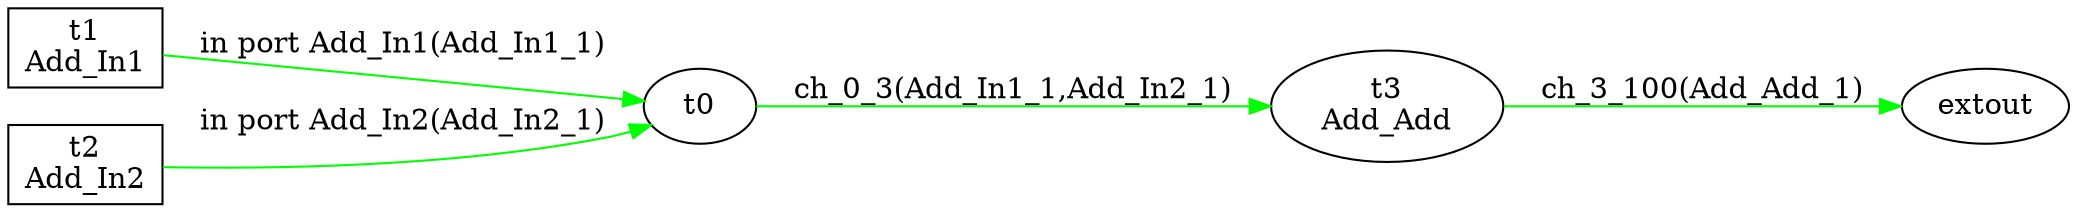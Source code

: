 digraph csp {
	graph [rankdir=LR];
	Add_Add	 [label="t3\nAdd_Add"];
	t0 -> Add_Add	 [color=green,
		label="ch_0_3(Add_In1_1,Add_In2_1)"];
	extout	 [label=extout];
	Add_In1	 [label="t1\nAdd_In1",
		shape=box];
	Add_In1 -> t0	 [color=green,
		label="in port Add_In1(Add_In1_1)"];
	Add_In2	 [label="t2\nAdd_In2",
		shape=box];
	Add_In2 -> t0	 [color=green,
		label="in port Add_In2(Add_In2_1)"];
	Add_Add -> extout	 [color=green,
		label="ch_3_100(Add_Add_1)"];
}
